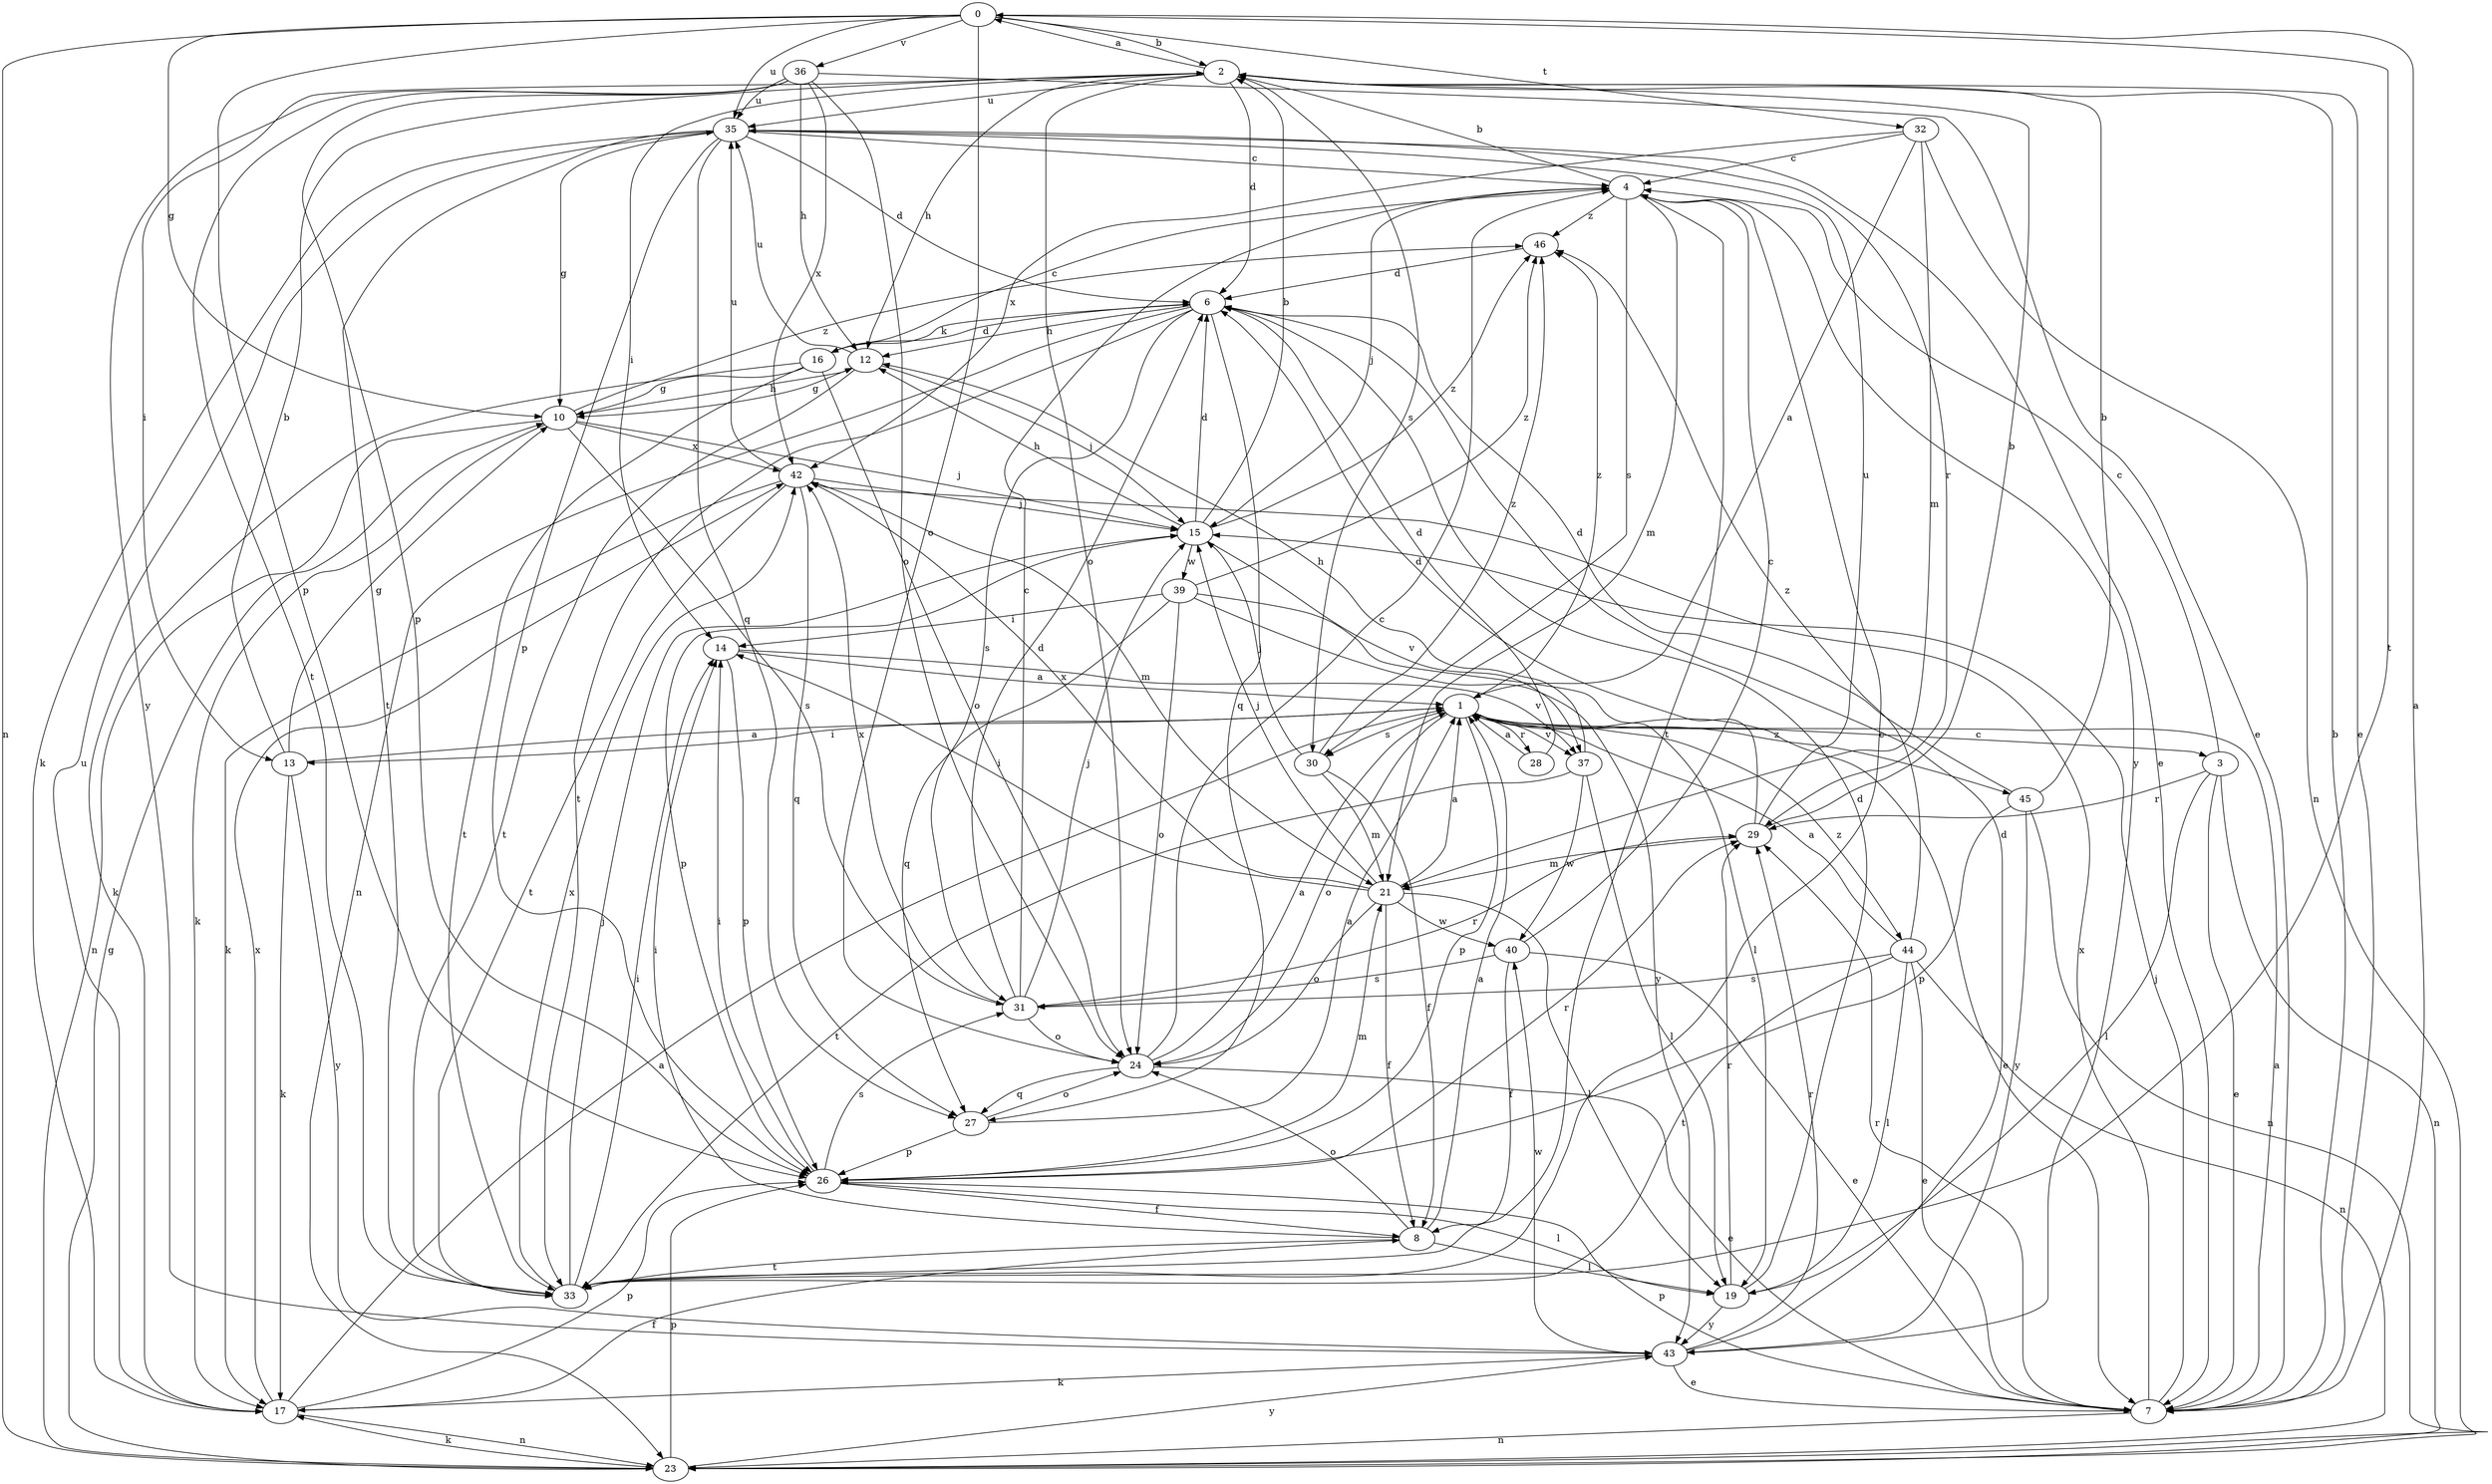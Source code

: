 strict digraph  {
0;
1;
2;
3;
4;
6;
7;
8;
10;
12;
13;
14;
15;
16;
17;
19;
21;
23;
24;
26;
27;
28;
29;
30;
31;
32;
33;
35;
36;
37;
39;
40;
42;
43;
44;
45;
46;
0 -> 2  [label=b];
0 -> 10  [label=g];
0 -> 23  [label=n];
0 -> 24  [label=o];
0 -> 26  [label=p];
0 -> 32  [label=t];
0 -> 33  [label=t];
0 -> 35  [label=u];
0 -> 36  [label=v];
1 -> 3  [label=c];
1 -> 7  [label=e];
1 -> 13  [label=i];
1 -> 24  [label=o];
1 -> 26  [label=p];
1 -> 28  [label=r];
1 -> 30  [label=s];
1 -> 37  [label=v];
1 -> 44  [label=z];
1 -> 45  [label=z];
1 -> 46  [label=z];
2 -> 0  [label=a];
2 -> 6  [label=d];
2 -> 7  [label=e];
2 -> 12  [label=h];
2 -> 13  [label=i];
2 -> 14  [label=i];
2 -> 24  [label=o];
2 -> 30  [label=s];
2 -> 35  [label=u];
3 -> 4  [label=c];
3 -> 7  [label=e];
3 -> 19  [label=l];
3 -> 23  [label=n];
3 -> 29  [label=r];
4 -> 2  [label=b];
4 -> 15  [label=j];
4 -> 21  [label=m];
4 -> 30  [label=s];
4 -> 33  [label=t];
4 -> 43  [label=y];
4 -> 46  [label=z];
6 -> 12  [label=h];
6 -> 16  [label=k];
6 -> 23  [label=n];
6 -> 27  [label=q];
6 -> 31  [label=s];
6 -> 33  [label=t];
7 -> 0  [label=a];
7 -> 1  [label=a];
7 -> 2  [label=b];
7 -> 15  [label=j];
7 -> 23  [label=n];
7 -> 26  [label=p];
7 -> 29  [label=r];
7 -> 42  [label=x];
8 -> 1  [label=a];
8 -> 14  [label=i];
8 -> 19  [label=l];
8 -> 24  [label=o];
8 -> 33  [label=t];
10 -> 12  [label=h];
10 -> 15  [label=j];
10 -> 17  [label=k];
10 -> 23  [label=n];
10 -> 31  [label=s];
10 -> 42  [label=x];
10 -> 46  [label=z];
12 -> 10  [label=g];
12 -> 15  [label=j];
12 -> 33  [label=t];
12 -> 35  [label=u];
13 -> 1  [label=a];
13 -> 2  [label=b];
13 -> 10  [label=g];
13 -> 17  [label=k];
13 -> 43  [label=y];
14 -> 1  [label=a];
14 -> 26  [label=p];
14 -> 37  [label=v];
15 -> 2  [label=b];
15 -> 6  [label=d];
15 -> 12  [label=h];
15 -> 26  [label=p];
15 -> 37  [label=v];
15 -> 39  [label=w];
15 -> 46  [label=z];
16 -> 4  [label=c];
16 -> 6  [label=d];
16 -> 10  [label=g];
16 -> 17  [label=k];
16 -> 24  [label=o];
16 -> 33  [label=t];
17 -> 1  [label=a];
17 -> 8  [label=f];
17 -> 23  [label=n];
17 -> 26  [label=p];
17 -> 35  [label=u];
17 -> 42  [label=x];
19 -> 6  [label=d];
19 -> 29  [label=r];
19 -> 43  [label=y];
21 -> 1  [label=a];
21 -> 8  [label=f];
21 -> 14  [label=i];
21 -> 15  [label=j];
21 -> 19  [label=l];
21 -> 24  [label=o];
21 -> 40  [label=w];
21 -> 42  [label=x];
23 -> 10  [label=g];
23 -> 17  [label=k];
23 -> 26  [label=p];
23 -> 43  [label=y];
24 -> 1  [label=a];
24 -> 4  [label=c];
24 -> 7  [label=e];
24 -> 27  [label=q];
26 -> 8  [label=f];
26 -> 14  [label=i];
26 -> 19  [label=l];
26 -> 21  [label=m];
26 -> 29  [label=r];
26 -> 31  [label=s];
27 -> 1  [label=a];
27 -> 24  [label=o];
27 -> 26  [label=p];
28 -> 1  [label=a];
28 -> 6  [label=d];
29 -> 2  [label=b];
29 -> 6  [label=d];
29 -> 21  [label=m];
29 -> 35  [label=u];
30 -> 8  [label=f];
30 -> 15  [label=j];
30 -> 21  [label=m];
30 -> 46  [label=z];
31 -> 4  [label=c];
31 -> 6  [label=d];
31 -> 15  [label=j];
31 -> 24  [label=o];
31 -> 29  [label=r];
31 -> 42  [label=x];
32 -> 1  [label=a];
32 -> 4  [label=c];
32 -> 21  [label=m];
32 -> 23  [label=n];
32 -> 42  [label=x];
33 -> 4  [label=c];
33 -> 14  [label=i];
33 -> 15  [label=j];
33 -> 42  [label=x];
35 -> 4  [label=c];
35 -> 6  [label=d];
35 -> 7  [label=e];
35 -> 10  [label=g];
35 -> 17  [label=k];
35 -> 26  [label=p];
35 -> 27  [label=q];
35 -> 29  [label=r];
35 -> 33  [label=t];
36 -> 7  [label=e];
36 -> 12  [label=h];
36 -> 24  [label=o];
36 -> 26  [label=p];
36 -> 33  [label=t];
36 -> 35  [label=u];
36 -> 42  [label=x];
36 -> 43  [label=y];
37 -> 12  [label=h];
37 -> 19  [label=l];
37 -> 33  [label=t];
37 -> 40  [label=w];
39 -> 14  [label=i];
39 -> 19  [label=l];
39 -> 24  [label=o];
39 -> 27  [label=q];
39 -> 43  [label=y];
39 -> 46  [label=z];
40 -> 4  [label=c];
40 -> 7  [label=e];
40 -> 8  [label=f];
40 -> 31  [label=s];
42 -> 15  [label=j];
42 -> 17  [label=k];
42 -> 21  [label=m];
42 -> 27  [label=q];
42 -> 33  [label=t];
42 -> 35  [label=u];
43 -> 6  [label=d];
43 -> 7  [label=e];
43 -> 17  [label=k];
43 -> 29  [label=r];
43 -> 40  [label=w];
44 -> 1  [label=a];
44 -> 7  [label=e];
44 -> 19  [label=l];
44 -> 23  [label=n];
44 -> 31  [label=s];
44 -> 33  [label=t];
44 -> 46  [label=z];
45 -> 2  [label=b];
45 -> 6  [label=d];
45 -> 23  [label=n];
45 -> 26  [label=p];
45 -> 43  [label=y];
46 -> 6  [label=d];
}
